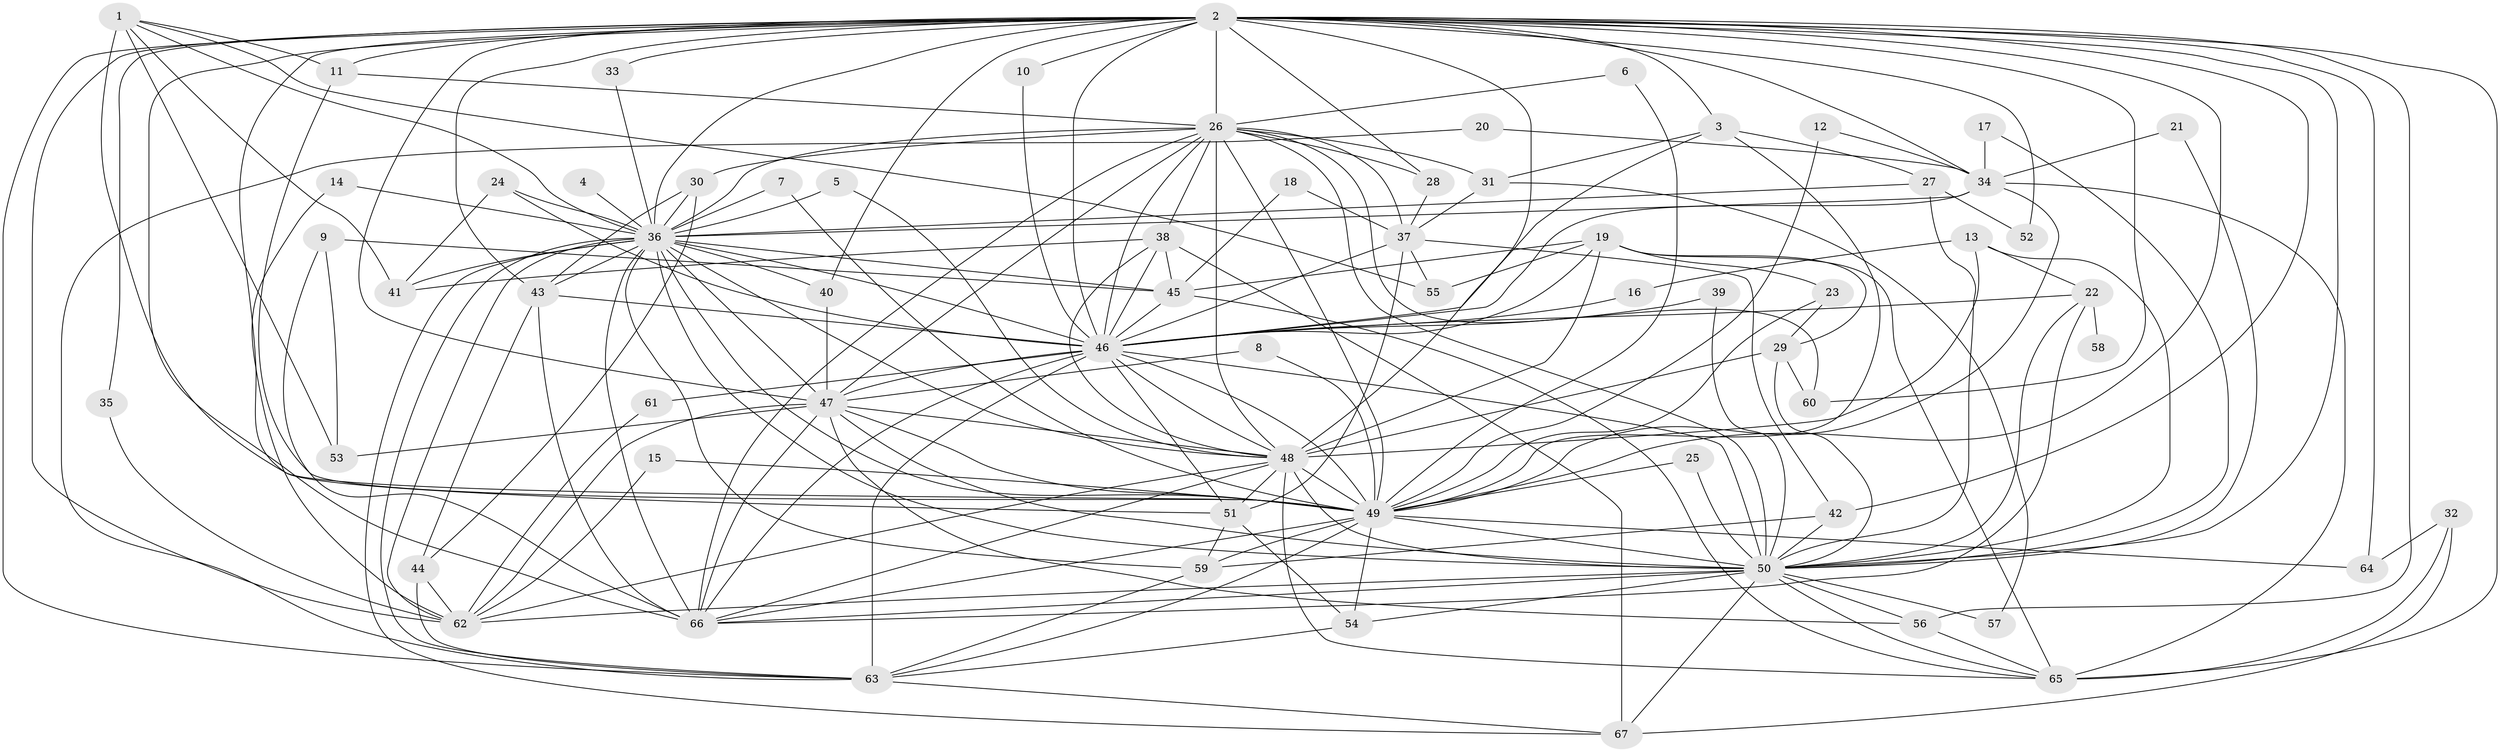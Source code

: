 // original degree distribution, {22: 0.007462686567164179, 20: 0.007462686567164179, 30: 0.007462686567164179, 27: 0.007462686567164179, 18: 0.007462686567164179, 33: 0.007462686567164179, 24: 0.007462686567164179, 19: 0.007462686567164179, 15: 0.007462686567164179, 13: 0.007462686567164179, 9: 0.022388059701492536, 4: 0.12686567164179105, 5: 0.04477611940298507, 6: 0.022388059701492536, 2: 0.5373134328358209, 8: 0.007462686567164179, 3: 0.15671641791044777, 7: 0.007462686567164179}
// Generated by graph-tools (version 1.1) at 2025/25/03/09/25 03:25:48]
// undirected, 67 vertices, 198 edges
graph export_dot {
graph [start="1"]
  node [color=gray90,style=filled];
  1;
  2;
  3;
  4;
  5;
  6;
  7;
  8;
  9;
  10;
  11;
  12;
  13;
  14;
  15;
  16;
  17;
  18;
  19;
  20;
  21;
  22;
  23;
  24;
  25;
  26;
  27;
  28;
  29;
  30;
  31;
  32;
  33;
  34;
  35;
  36;
  37;
  38;
  39;
  40;
  41;
  42;
  43;
  44;
  45;
  46;
  47;
  48;
  49;
  50;
  51;
  52;
  53;
  54;
  55;
  56;
  57;
  58;
  59;
  60;
  61;
  62;
  63;
  64;
  65;
  66;
  67;
  1 -- 11 [weight=1.0];
  1 -- 36 [weight=1.0];
  1 -- 41 [weight=1.0];
  1 -- 49 [weight=1.0];
  1 -- 53 [weight=1.0];
  1 -- 55 [weight=1.0];
  2 -- 3 [weight=1.0];
  2 -- 10 [weight=1.0];
  2 -- 11 [weight=1.0];
  2 -- 26 [weight=2.0];
  2 -- 28 [weight=1.0];
  2 -- 33 [weight=1.0];
  2 -- 34 [weight=1.0];
  2 -- 35 [weight=1.0];
  2 -- 36 [weight=2.0];
  2 -- 40 [weight=1.0];
  2 -- 42 [weight=1.0];
  2 -- 43 [weight=1.0];
  2 -- 46 [weight=3.0];
  2 -- 47 [weight=2.0];
  2 -- 48 [weight=2.0];
  2 -- 49 [weight=3.0];
  2 -- 50 [weight=2.0];
  2 -- 51 [weight=1.0];
  2 -- 52 [weight=1.0];
  2 -- 56 [weight=1.0];
  2 -- 60 [weight=1.0];
  2 -- 62 [weight=1.0];
  2 -- 63 [weight=1.0];
  2 -- 64 [weight=3.0];
  2 -- 65 [weight=2.0];
  2 -- 66 [weight=3.0];
  3 -- 27 [weight=1.0];
  3 -- 31 [weight=1.0];
  3 -- 46 [weight=1.0];
  3 -- 49 [weight=1.0];
  4 -- 36 [weight=1.0];
  5 -- 36 [weight=1.0];
  5 -- 48 [weight=1.0];
  6 -- 26 [weight=1.0];
  6 -- 49 [weight=1.0];
  7 -- 36 [weight=1.0];
  7 -- 49 [weight=1.0];
  8 -- 47 [weight=1.0];
  8 -- 49 [weight=1.0];
  9 -- 45 [weight=1.0];
  9 -- 53 [weight=1.0];
  9 -- 66 [weight=1.0];
  10 -- 46 [weight=1.0];
  11 -- 26 [weight=1.0];
  11 -- 49 [weight=1.0];
  12 -- 34 [weight=1.0];
  12 -- 49 [weight=1.0];
  13 -- 16 [weight=1.0];
  13 -- 22 [weight=1.0];
  13 -- 48 [weight=1.0];
  13 -- 50 [weight=1.0];
  14 -- 36 [weight=1.0];
  14 -- 62 [weight=1.0];
  15 -- 49 [weight=1.0];
  15 -- 62 [weight=1.0];
  16 -- 46 [weight=1.0];
  17 -- 34 [weight=1.0];
  17 -- 50 [weight=1.0];
  18 -- 37 [weight=1.0];
  18 -- 45 [weight=1.0];
  19 -- 23 [weight=1.0];
  19 -- 29 [weight=1.0];
  19 -- 45 [weight=1.0];
  19 -- 46 [weight=2.0];
  19 -- 48 [weight=1.0];
  19 -- 55 [weight=1.0];
  19 -- 65 [weight=1.0];
  20 -- 34 [weight=1.0];
  20 -- 63 [weight=1.0];
  21 -- 34 [weight=1.0];
  21 -- 50 [weight=1.0];
  22 -- 46 [weight=1.0];
  22 -- 50 [weight=1.0];
  22 -- 58 [weight=2.0];
  22 -- 66 [weight=1.0];
  23 -- 29 [weight=1.0];
  23 -- 49 [weight=1.0];
  24 -- 36 [weight=1.0];
  24 -- 41 [weight=1.0];
  24 -- 46 [weight=1.0];
  25 -- 49 [weight=1.0];
  25 -- 50 [weight=1.0];
  26 -- 28 [weight=1.0];
  26 -- 30 [weight=1.0];
  26 -- 31 [weight=1.0];
  26 -- 36 [weight=1.0];
  26 -- 37 [weight=2.0];
  26 -- 38 [weight=1.0];
  26 -- 46 [weight=2.0];
  26 -- 47 [weight=1.0];
  26 -- 48 [weight=1.0];
  26 -- 49 [weight=1.0];
  26 -- 50 [weight=1.0];
  26 -- 60 [weight=1.0];
  26 -- 66 [weight=1.0];
  27 -- 36 [weight=1.0];
  27 -- 50 [weight=1.0];
  27 -- 52 [weight=1.0];
  28 -- 37 [weight=1.0];
  29 -- 48 [weight=1.0];
  29 -- 50 [weight=1.0];
  29 -- 60 [weight=1.0];
  30 -- 36 [weight=1.0];
  30 -- 43 [weight=1.0];
  30 -- 44 [weight=1.0];
  31 -- 37 [weight=1.0];
  31 -- 57 [weight=1.0];
  32 -- 64 [weight=1.0];
  32 -- 65 [weight=1.0];
  32 -- 67 [weight=1.0];
  33 -- 36 [weight=1.0];
  34 -- 36 [weight=1.0];
  34 -- 46 [weight=1.0];
  34 -- 49 [weight=1.0];
  34 -- 65 [weight=1.0];
  35 -- 62 [weight=1.0];
  36 -- 40 [weight=1.0];
  36 -- 41 [weight=1.0];
  36 -- 43 [weight=1.0];
  36 -- 45 [weight=1.0];
  36 -- 46 [weight=1.0];
  36 -- 47 [weight=1.0];
  36 -- 48 [weight=1.0];
  36 -- 49 [weight=1.0];
  36 -- 50 [weight=3.0];
  36 -- 59 [weight=1.0];
  36 -- 62 [weight=1.0];
  36 -- 63 [weight=1.0];
  36 -- 66 [weight=1.0];
  36 -- 67 [weight=1.0];
  37 -- 42 [weight=1.0];
  37 -- 46 [weight=1.0];
  37 -- 51 [weight=1.0];
  37 -- 55 [weight=1.0];
  38 -- 41 [weight=1.0];
  38 -- 45 [weight=1.0];
  38 -- 46 [weight=1.0];
  38 -- 48 [weight=1.0];
  38 -- 67 [weight=1.0];
  39 -- 46 [weight=1.0];
  39 -- 50 [weight=1.0];
  40 -- 47 [weight=1.0];
  42 -- 50 [weight=1.0];
  42 -- 59 [weight=1.0];
  43 -- 44 [weight=1.0];
  43 -- 46 [weight=2.0];
  43 -- 66 [weight=1.0];
  44 -- 62 [weight=1.0];
  44 -- 63 [weight=1.0];
  45 -- 46 [weight=1.0];
  45 -- 65 [weight=1.0];
  46 -- 47 [weight=1.0];
  46 -- 48 [weight=1.0];
  46 -- 49 [weight=1.0];
  46 -- 50 [weight=1.0];
  46 -- 51 [weight=1.0];
  46 -- 61 [weight=1.0];
  46 -- 63 [weight=1.0];
  46 -- 66 [weight=1.0];
  47 -- 48 [weight=1.0];
  47 -- 49 [weight=2.0];
  47 -- 50 [weight=1.0];
  47 -- 53 [weight=1.0];
  47 -- 56 [weight=1.0];
  47 -- 62 [weight=1.0];
  47 -- 66 [weight=1.0];
  48 -- 49 [weight=2.0];
  48 -- 50 [weight=2.0];
  48 -- 51 [weight=1.0];
  48 -- 62 [weight=1.0];
  48 -- 65 [weight=1.0];
  48 -- 66 [weight=1.0];
  49 -- 50 [weight=1.0];
  49 -- 54 [weight=1.0];
  49 -- 59 [weight=1.0];
  49 -- 63 [weight=1.0];
  49 -- 64 [weight=1.0];
  49 -- 66 [weight=1.0];
  50 -- 54 [weight=1.0];
  50 -- 56 [weight=1.0];
  50 -- 57 [weight=1.0];
  50 -- 62 [weight=1.0];
  50 -- 65 [weight=1.0];
  50 -- 66 [weight=1.0];
  50 -- 67 [weight=1.0];
  51 -- 54 [weight=1.0];
  51 -- 59 [weight=1.0];
  54 -- 63 [weight=1.0];
  56 -- 65 [weight=1.0];
  59 -- 63 [weight=1.0];
  61 -- 62 [weight=1.0];
  63 -- 67 [weight=1.0];
}
